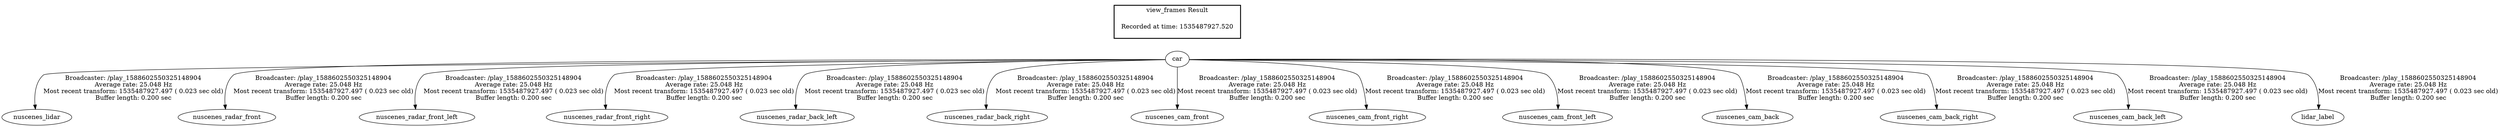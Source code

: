 digraph G {
"car" -> "nuscenes_lidar"[label="Broadcaster: /play_1588602550325148904\nAverage rate: 25.048 Hz\nMost recent transform: 1535487927.497 ( 0.023 sec old)\nBuffer length: 0.200 sec\n"];
"car" -> "nuscenes_radar_front"[label="Broadcaster: /play_1588602550325148904\nAverage rate: 25.048 Hz\nMost recent transform: 1535487927.497 ( 0.023 sec old)\nBuffer length: 0.200 sec\n"];
"car" -> "nuscenes_radar_front_left"[label="Broadcaster: /play_1588602550325148904\nAverage rate: 25.048 Hz\nMost recent transform: 1535487927.497 ( 0.023 sec old)\nBuffer length: 0.200 sec\n"];
"car" -> "nuscenes_radar_front_right"[label="Broadcaster: /play_1588602550325148904\nAverage rate: 25.048 Hz\nMost recent transform: 1535487927.497 ( 0.023 sec old)\nBuffer length: 0.200 sec\n"];
"car" -> "nuscenes_radar_back_left"[label="Broadcaster: /play_1588602550325148904\nAverage rate: 25.048 Hz\nMost recent transform: 1535487927.497 ( 0.023 sec old)\nBuffer length: 0.200 sec\n"];
"car" -> "nuscenes_radar_back_right"[label="Broadcaster: /play_1588602550325148904\nAverage rate: 25.048 Hz\nMost recent transform: 1535487927.497 ( 0.023 sec old)\nBuffer length: 0.200 sec\n"];
"car" -> "nuscenes_cam_front"[label="Broadcaster: /play_1588602550325148904\nAverage rate: 25.048 Hz\nMost recent transform: 1535487927.497 ( 0.023 sec old)\nBuffer length: 0.200 sec\n"];
"car" -> "nuscenes_cam_front_right"[label="Broadcaster: /play_1588602550325148904\nAverage rate: 25.048 Hz\nMost recent transform: 1535487927.497 ( 0.023 sec old)\nBuffer length: 0.200 sec\n"];
"car" -> "nuscenes_cam_front_left"[label="Broadcaster: /play_1588602550325148904\nAverage rate: 25.048 Hz\nMost recent transform: 1535487927.497 ( 0.023 sec old)\nBuffer length: 0.200 sec\n"];
"car" -> "nuscenes_cam_back"[label="Broadcaster: /play_1588602550325148904\nAverage rate: 25.048 Hz\nMost recent transform: 1535487927.497 ( 0.023 sec old)\nBuffer length: 0.200 sec\n"];
"car" -> "nuscenes_cam_back_right"[label="Broadcaster: /play_1588602550325148904\nAverage rate: 25.048 Hz\nMost recent transform: 1535487927.497 ( 0.023 sec old)\nBuffer length: 0.200 sec\n"];
"car" -> "nuscenes_cam_back_left"[label="Broadcaster: /play_1588602550325148904\nAverage rate: 25.048 Hz\nMost recent transform: 1535487927.497 ( 0.023 sec old)\nBuffer length: 0.200 sec\n"];
"car" -> "lidar_label"[label="Broadcaster: /play_1588602550325148904\nAverage rate: 25.048 Hz\nMost recent transform: 1535487927.497 ( 0.023 sec old)\nBuffer length: 0.200 sec\n"];
edge [style=invis];
 subgraph cluster_legend { style=bold; color=black; label ="view_frames Result";
"Recorded at time: 1535487927.520"[ shape=plaintext ] ;
 }->"car";
}